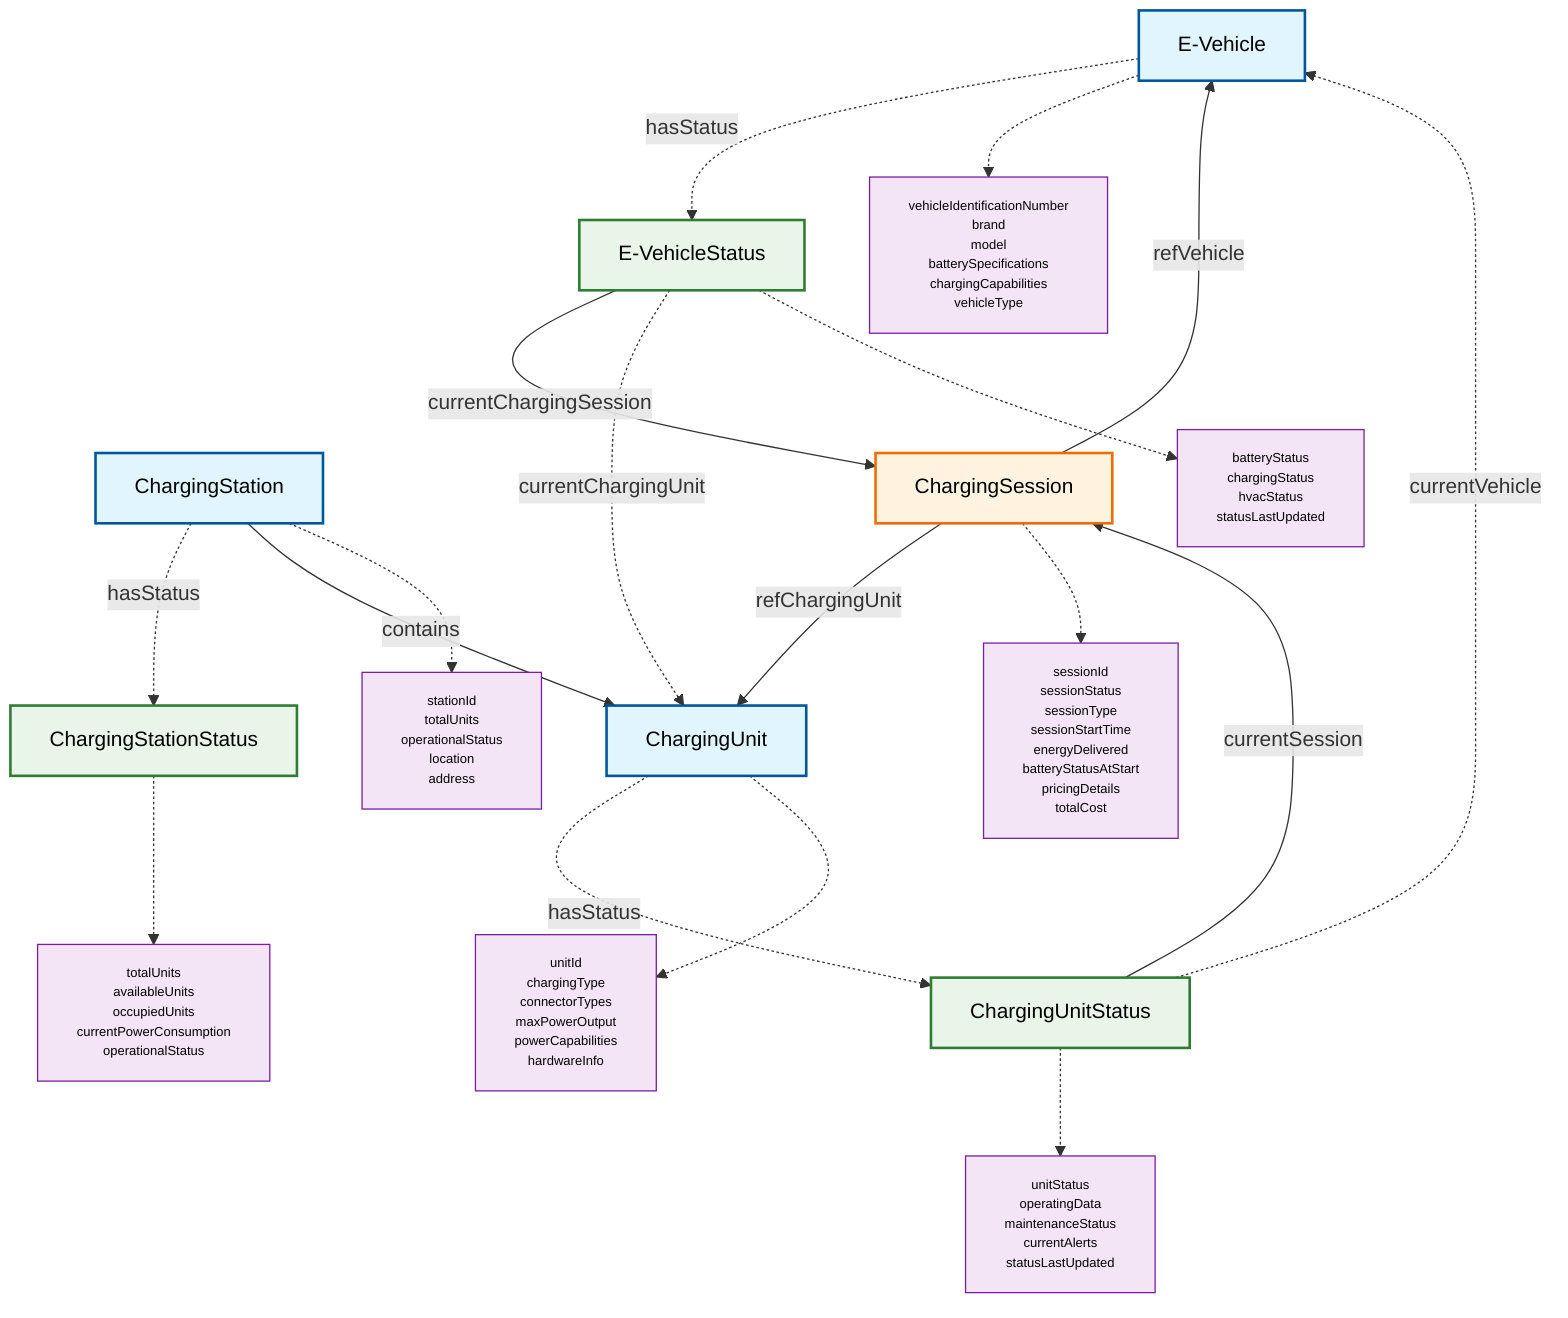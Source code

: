 graph TD
    %% Static Entities
    EV[E-Vehicle]
    CU[ChargingUnit]
    CS[ChargingStation]
    
    %% Dynamic Status Entities
    EVS[E-VehicleStatus]
    CUS[ChargingUnitStatus]
    CSS[ChargingStationStatus]
    
    %% Session Entity
    SESS[ChargingSession]
    
    %% Static-to-Dynamic Relationships
    EV -.->|hasStatus| EVS
    CU -.->|hasStatus| CUS
    CS -.->|hasStatus| CSS
    
    %% Charging Relationships
    EVS -->|currentChargingSession| SESS
    CUS -->|currentSession| SESS
    SESS -->|refVehicle| EV
    SESS -->|refChargingUnit| CU
    
    %% Infrastructure Hierarchy
    CS -->|contains| CU
    
    %% Cross-references
    EVS -.->|currentChargingUnit| CU
    CUS -.->|currentVehicle| EV
    
    %% Entity Properties
    EV_PROPS["vehicleIdentificationNumber<br/>brand<br/>model<br/>batterySpecifications<br/>chargingCapabilities<br/>vehicleType"]
    
    EVS_PROPS["batteryStatus<br/>chargingStatus<br/>hvacStatus<br/>statusLastUpdated"]
    
    CU_PROPS["unitId<br/>chargingType<br/>connectorTypes<br/>maxPowerOutput<br/>powerCapabilities<br/>hardwareInfo"]
    
    CUS_PROPS["unitStatus<br/>operatingData<br/>maintenanceStatus<br/>currentAlerts<br/>statusLastUpdated"]
    
    CS_PROPS["stationId<br/>totalUnits<br/>operationalStatus<br/>location<br/>address"]
    
    CSS_PROPS["totalUnits<br/>availableUnits<br/>occupiedUnits<br/>currentPowerConsumption<br/>operationalStatus"]
    
    SESS_PROPS["sessionId<br/>sessionStatus<br/>sessionType<br/>sessionStartTime<br/>energyDelivered<br/>batteryStatusAtStart<br/>pricingDetails<br/>totalCost"]
    
    %% Connect properties to entities
    EV -.-> EV_PROPS
    EVS -.-> EVS_PROPS
    CU -.-> CU_PROPS
    CUS -.-> CUS_PROPS
    CS -.-> CS_PROPS
    CSS -.-> CSS_PROPS
    SESS -.-> SESS_PROPS
    
    %% Styling
    classDef static fill:#e1f5fe,stroke:#01579b,stroke-width:2px,color:#000
    classDef dynamic fill:#e8f5e8,stroke:#2e7d32,stroke-width:2px,color:#000
    classDef session fill:#fff3e0,stroke:#ef6c00,stroke-width:2px,color:#000
    classDef properties fill:#f3e5f5,stroke:#7b1fa2,stroke-width:1px,color:#000,font-size:10px
    
    class EV,CU,CS static
    class EVS,CUS,CSS dynamic
    class SESS session
    class EV_PROPS,EVS_PROPS,CU_PROPS,CUS_PROPS,CS_PROPS,CSS_PROPS,SESS_PROPS properties